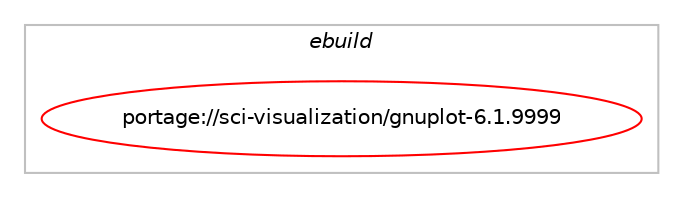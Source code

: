 digraph prolog {

# *************
# Graph options
# *************

newrank=true;
concentrate=true;
compound=true;
graph [rankdir=LR,fontname=Helvetica,fontsize=10,ranksep=1.5];#, ranksep=2.5, nodesep=0.2];
edge  [arrowhead=vee];
node  [fontname=Helvetica,fontsize=10];

# **********
# The ebuild
# **********

subgraph cluster_leftcol {
color=gray;
label=<<i>ebuild</i>>;
id [label="portage://sci-visualization/gnuplot-6.1.9999", color=red, width=4, href="../sci-visualization/gnuplot-6.1.9999.svg"];
}

# ****************
# The dependencies
# ****************

subgraph cluster_midcol {
color=gray;
label=<<i>dependencies</i>>;
subgraph cluster_compile {
fillcolor="#eeeeee";
style=filled;
label=<<i>compile</i>>;
# *** BEGIN UNKNOWN DEPENDENCY TYPE (TODO) ***
# id -> equal(use_conditional_group(positive,X,portage://sci-visualization/gnuplot-6.1.9999,[package_dependency(portage://sci-visualization/gnuplot-6.1.9999,install,no,x11-base,xorg-proto,none,[,,],[],[])]))
# *** END UNKNOWN DEPENDENCY TYPE (TODO) ***

# *** BEGIN UNKNOWN DEPENDENCY TYPE (TODO) ***
# id -> equal(use_conditional_group(positive,X,portage://sci-visualization/gnuplot-6.1.9999,[package_dependency(portage://sci-visualization/gnuplot-6.1.9999,install,no,x11-libs,libX11,none,[,,],[],[]),package_dependency(portage://sci-visualization/gnuplot-6.1.9999,install,no,x11-libs,libXaw,none,[,,],[],[])]))
# *** END UNKNOWN DEPENDENCY TYPE (TODO) ***

# *** BEGIN UNKNOWN DEPENDENCY TYPE (TODO) ***
# id -> equal(use_conditional_group(positive,cairo,portage://sci-visualization/gnuplot-6.1.9999,[package_dependency(portage://sci-visualization/gnuplot-6.1.9999,install,no,x11-libs,cairo,none,[,,],[],[]),package_dependency(portage://sci-visualization/gnuplot-6.1.9999,install,no,x11-libs,pango,none,[,,],[],[])]))
# *** END UNKNOWN DEPENDENCY TYPE (TODO) ***

# *** BEGIN UNKNOWN DEPENDENCY TYPE (TODO) ***
# id -> equal(use_conditional_group(positive,gd,portage://sci-visualization/gnuplot-6.1.9999,[package_dependency(portage://sci-visualization/gnuplot-6.1.9999,install,no,media-libs,gd,greaterequal,[2.0.35,,-r3,2.0.35-r3],[slot(2),equal],[use(enable(png),none)])]))
# *** END UNKNOWN DEPENDENCY TYPE (TODO) ***

# *** BEGIN UNKNOWN DEPENDENCY TYPE (TODO) ***
# id -> equal(use_conditional_group(positive,latex,portage://sci-visualization/gnuplot-6.1.9999,[package_dependency(portage://sci-visualization/gnuplot-6.1.9999,install,no,virtual,latex-base,none,[,,],[],[]),use_conditional_group(positive,lua,portage://sci-visualization/gnuplot-6.1.9999,[package_dependency(portage://sci-visualization/gnuplot-6.1.9999,install,no,dev-tex,pgf,none,[,,],[],[]),package_dependency(portage://sci-visualization/gnuplot-6.1.9999,install,no,dev-texlive,texlive-latexrecommended,greaterequal,[2008,,-r2,2008-r2],[],[])])]))
# *** END UNKNOWN DEPENDENCY TYPE (TODO) ***

# *** BEGIN UNKNOWN DEPENDENCY TYPE (TODO) ***
# id -> equal(use_conditional_group(positive,libcaca,portage://sci-visualization/gnuplot-6.1.9999,[package_dependency(portage://sci-visualization/gnuplot-6.1.9999,install,no,media-libs,libcaca,none,[,,],[],[])]))
# *** END UNKNOWN DEPENDENCY TYPE (TODO) ***

# *** BEGIN UNKNOWN DEPENDENCY TYPE (TODO) ***
# id -> equal(use_conditional_group(positive,libcerf,portage://sci-visualization/gnuplot-6.1.9999,[package_dependency(portage://sci-visualization/gnuplot-6.1.9999,install,no,sci-libs,libcerf,none,[,,],[],[])]))
# *** END UNKNOWN DEPENDENCY TYPE (TODO) ***

# *** BEGIN UNKNOWN DEPENDENCY TYPE (TODO) ***
# id -> equal(use_conditional_group(positive,lua,portage://sci-visualization/gnuplot-6.1.9999,[use_conditional_group(positive,lua_single_target_lua5-1,portage://sci-visualization/gnuplot-6.1.9999,[package_dependency(portage://sci-visualization/gnuplot-6.1.9999,install,no,dev-lang,lua,none,[,,],[slot(5.1)],[])]),use_conditional_group(positive,lua_single_target_lua5-3,portage://sci-visualization/gnuplot-6.1.9999,[package_dependency(portage://sci-visualization/gnuplot-6.1.9999,install,no,dev-lang,lua,none,[,,],[slot(5.3)],[])]),use_conditional_group(positive,lua_single_target_lua5-4,portage://sci-visualization/gnuplot-6.1.9999,[package_dependency(portage://sci-visualization/gnuplot-6.1.9999,install,no,dev-lang,lua,none,[,,],[slot(5.4)],[])])]))
# *** END UNKNOWN DEPENDENCY TYPE (TODO) ***

# *** BEGIN UNKNOWN DEPENDENCY TYPE (TODO) ***
# id -> equal(use_conditional_group(positive,qt5,portage://sci-visualization/gnuplot-6.1.9999,[package_dependency(portage://sci-visualization/gnuplot-6.1.9999,install,no,dev-qt,qtcore,none,[,,],[slot(5),equal],[]),package_dependency(portage://sci-visualization/gnuplot-6.1.9999,install,no,dev-qt,qtgui,none,[,,],[slot(5),equal],[]),package_dependency(portage://sci-visualization/gnuplot-6.1.9999,install,no,dev-qt,qtnetwork,none,[,,],[slot(5),equal],[]),package_dependency(portage://sci-visualization/gnuplot-6.1.9999,install,no,dev-qt,qtprintsupport,none,[,,],[slot(5),equal],[]),package_dependency(portage://sci-visualization/gnuplot-6.1.9999,install,no,dev-qt,qtsvg,none,[,,],[slot(5),equal],[]),package_dependency(portage://sci-visualization/gnuplot-6.1.9999,install,no,dev-qt,qtwidgets,none,[,,],[slot(5),equal],[])]))
# *** END UNKNOWN DEPENDENCY TYPE (TODO) ***

# *** BEGIN UNKNOWN DEPENDENCY TYPE (TODO) ***
# id -> equal(use_conditional_group(positive,readline,portage://sci-visualization/gnuplot-6.1.9999,[package_dependency(portage://sci-visualization/gnuplot-6.1.9999,install,no,sys-libs,readline,none,[,,],[slot(0),equal],[])]))
# *** END UNKNOWN DEPENDENCY TYPE (TODO) ***

# *** BEGIN UNKNOWN DEPENDENCY TYPE (TODO) ***
# id -> equal(use_conditional_group(positive,wxwidgets,portage://sci-visualization/gnuplot-6.1.9999,[package_dependency(portage://sci-visualization/gnuplot-6.1.9999,install,no,x11-libs,wxGTK,none,[,,],[slot(3.2-gtk3)],[use(enable(X),none)]),package_dependency(portage://sci-visualization/gnuplot-6.1.9999,install,no,x11-libs,cairo,none,[,,],[],[]),package_dependency(portage://sci-visualization/gnuplot-6.1.9999,install,no,x11-libs,pango,none,[,,],[],[]),package_dependency(portage://sci-visualization/gnuplot-6.1.9999,install,no,x11-libs,gtk+,none,[,,],[slot(3)],[])]))
# *** END UNKNOWN DEPENDENCY TYPE (TODO) ***

}
subgraph cluster_compileandrun {
fillcolor="#eeeeee";
style=filled;
label=<<i>compile and run</i>>;
}
subgraph cluster_run {
fillcolor="#eeeeee";
style=filled;
label=<<i>run</i>>;
# *** BEGIN UNKNOWN DEPENDENCY TYPE (TODO) ***
# id -> equal(use_conditional_group(positive,X,portage://sci-visualization/gnuplot-6.1.9999,[package_dependency(portage://sci-visualization/gnuplot-6.1.9999,run,no,x11-libs,libX11,none,[,,],[],[]),package_dependency(portage://sci-visualization/gnuplot-6.1.9999,run,no,x11-libs,libXaw,none,[,,],[],[])]))
# *** END UNKNOWN DEPENDENCY TYPE (TODO) ***

# *** BEGIN UNKNOWN DEPENDENCY TYPE (TODO) ***
# id -> equal(use_conditional_group(positive,cairo,portage://sci-visualization/gnuplot-6.1.9999,[package_dependency(portage://sci-visualization/gnuplot-6.1.9999,run,no,x11-libs,cairo,none,[,,],[],[]),package_dependency(portage://sci-visualization/gnuplot-6.1.9999,run,no,x11-libs,pango,none,[,,],[],[])]))
# *** END UNKNOWN DEPENDENCY TYPE (TODO) ***

# *** BEGIN UNKNOWN DEPENDENCY TYPE (TODO) ***
# id -> equal(use_conditional_group(positive,gd,portage://sci-visualization/gnuplot-6.1.9999,[package_dependency(portage://sci-visualization/gnuplot-6.1.9999,run,no,media-libs,gd,greaterequal,[2.0.35,,-r3,2.0.35-r3],[slot(2),equal],[use(enable(png),none)])]))
# *** END UNKNOWN DEPENDENCY TYPE (TODO) ***

# *** BEGIN UNKNOWN DEPENDENCY TYPE (TODO) ***
# id -> equal(use_conditional_group(positive,latex,portage://sci-visualization/gnuplot-6.1.9999,[package_dependency(portage://sci-visualization/gnuplot-6.1.9999,run,no,virtual,latex-base,none,[,,],[],[]),use_conditional_group(positive,lua,portage://sci-visualization/gnuplot-6.1.9999,[package_dependency(portage://sci-visualization/gnuplot-6.1.9999,run,no,dev-tex,pgf,none,[,,],[],[]),package_dependency(portage://sci-visualization/gnuplot-6.1.9999,run,no,dev-texlive,texlive-latexrecommended,greaterequal,[2008,,-r2,2008-r2],[],[])])]))
# *** END UNKNOWN DEPENDENCY TYPE (TODO) ***

# *** BEGIN UNKNOWN DEPENDENCY TYPE (TODO) ***
# id -> equal(use_conditional_group(positive,libcaca,portage://sci-visualization/gnuplot-6.1.9999,[package_dependency(portage://sci-visualization/gnuplot-6.1.9999,run,no,media-libs,libcaca,none,[,,],[],[])]))
# *** END UNKNOWN DEPENDENCY TYPE (TODO) ***

# *** BEGIN UNKNOWN DEPENDENCY TYPE (TODO) ***
# id -> equal(use_conditional_group(positive,libcerf,portage://sci-visualization/gnuplot-6.1.9999,[package_dependency(portage://sci-visualization/gnuplot-6.1.9999,run,no,sci-libs,libcerf,none,[,,],[],[])]))
# *** END UNKNOWN DEPENDENCY TYPE (TODO) ***

# *** BEGIN UNKNOWN DEPENDENCY TYPE (TODO) ***
# id -> equal(use_conditional_group(positive,lua,portage://sci-visualization/gnuplot-6.1.9999,[use_conditional_group(positive,lua_single_target_lua5-1,portage://sci-visualization/gnuplot-6.1.9999,[package_dependency(portage://sci-visualization/gnuplot-6.1.9999,run,no,dev-lang,lua,none,[,,],[slot(5.1)],[])]),use_conditional_group(positive,lua_single_target_lua5-3,portage://sci-visualization/gnuplot-6.1.9999,[package_dependency(portage://sci-visualization/gnuplot-6.1.9999,run,no,dev-lang,lua,none,[,,],[slot(5.3)],[])]),use_conditional_group(positive,lua_single_target_lua5-4,portage://sci-visualization/gnuplot-6.1.9999,[package_dependency(portage://sci-visualization/gnuplot-6.1.9999,run,no,dev-lang,lua,none,[,,],[slot(5.4)],[])])]))
# *** END UNKNOWN DEPENDENCY TYPE (TODO) ***

# *** BEGIN UNKNOWN DEPENDENCY TYPE (TODO) ***
# id -> equal(use_conditional_group(positive,qt5,portage://sci-visualization/gnuplot-6.1.9999,[package_dependency(portage://sci-visualization/gnuplot-6.1.9999,run,no,dev-qt,qtcore,none,[,,],[slot(5),equal],[]),package_dependency(portage://sci-visualization/gnuplot-6.1.9999,run,no,dev-qt,qtgui,none,[,,],[slot(5),equal],[]),package_dependency(portage://sci-visualization/gnuplot-6.1.9999,run,no,dev-qt,qtnetwork,none,[,,],[slot(5),equal],[]),package_dependency(portage://sci-visualization/gnuplot-6.1.9999,run,no,dev-qt,qtprintsupport,none,[,,],[slot(5),equal],[]),package_dependency(portage://sci-visualization/gnuplot-6.1.9999,run,no,dev-qt,qtsvg,none,[,,],[slot(5),equal],[]),package_dependency(portage://sci-visualization/gnuplot-6.1.9999,run,no,dev-qt,qtwidgets,none,[,,],[slot(5),equal],[])]))
# *** END UNKNOWN DEPENDENCY TYPE (TODO) ***

# *** BEGIN UNKNOWN DEPENDENCY TYPE (TODO) ***
# id -> equal(use_conditional_group(positive,readline,portage://sci-visualization/gnuplot-6.1.9999,[package_dependency(portage://sci-visualization/gnuplot-6.1.9999,run,no,sys-libs,readline,none,[,,],[slot(0),equal],[])]))
# *** END UNKNOWN DEPENDENCY TYPE (TODO) ***

# *** BEGIN UNKNOWN DEPENDENCY TYPE (TODO) ***
# id -> equal(use_conditional_group(positive,wxwidgets,portage://sci-visualization/gnuplot-6.1.9999,[package_dependency(portage://sci-visualization/gnuplot-6.1.9999,run,no,x11-libs,wxGTK,none,[,,],[slot(3.2-gtk3)],[use(enable(X),none)]),package_dependency(portage://sci-visualization/gnuplot-6.1.9999,run,no,x11-libs,cairo,none,[,,],[],[]),package_dependency(portage://sci-visualization/gnuplot-6.1.9999,run,no,x11-libs,pango,none,[,,],[],[]),package_dependency(portage://sci-visualization/gnuplot-6.1.9999,run,no,x11-libs,gtk+,none,[,,],[slot(3)],[])]))
# *** END UNKNOWN DEPENDENCY TYPE (TODO) ***

}
}

# **************
# The candidates
# **************

subgraph cluster_choices {
rank=same;
color=gray;
label=<<i>candidates</i>>;

}

}
